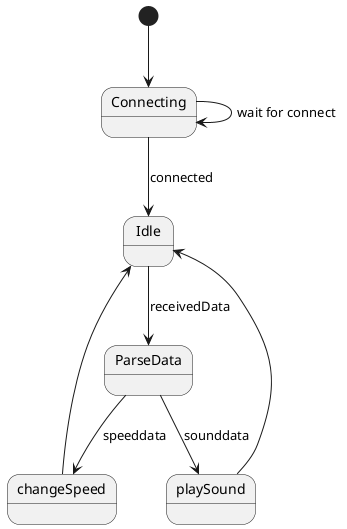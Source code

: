 @startuml
[*] --> Connecting

Connecting -> Connecting : wait for connect
' Remove wifi debugging
' Connecting -----> [*] : wifi connection timeout
Connecting --> Idle : connected

Idle --> ParseData : receivedData
ParseData --> changeSpeed : speeddata
ParseData --> playSound : sounddata
changeSpeed -> Idle
playSound -> Idle

' Test first the basic functionality
' Idle --> changeSpeed : movement
' Idle --> changeSpeed : lightsensor
' Idle --> playSound : lightsensor

@enduml
